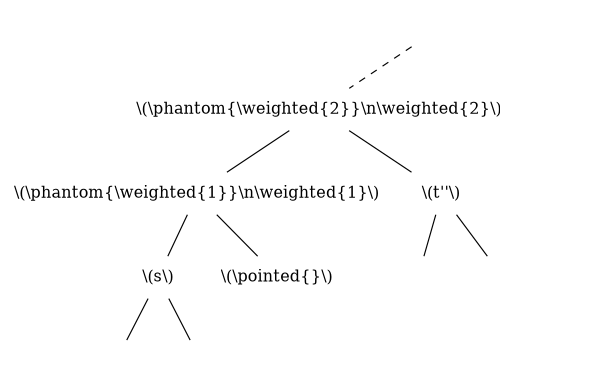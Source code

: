 
graph {
	size="4,4"
    graph [splines=false]
	r [label="" shape=none]

    1 [label="\\(\\phantom{\\weighted{2}}\\n\\weighted{2}\\)" shape=none]
    2 [label="\\(\\phantom{\\weighted{1}}\\n\\weighted{1}\\)" shape=none]

    s [label="\\(s\\)" shape=none]
    n [label="\\(\\pointed{}\\)" shape=none]

    t [label="\\(t''\\)" shape=none]
    tl [label="" shape=none]
    tr [label="" shape=none]

	rr [label="" shape=none]
    r -- rr [style=invis]

    r -- 1 [style=dashed]
    1 -- 2
    2 -- s
    2 -- n
    1 -- t

    t -- tl
    t -- tr

    sl [label="" shape=none]
    sr [label="" shape=none]
    s -- sl
    s -- sr
}

